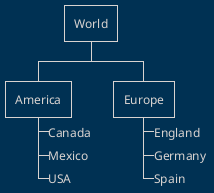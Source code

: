 ' Do not edit
' Theme Gallery
' autogenerated by script
'
@startwbs
!theme blueprint
* World
** America 
***_ Canada 
***_ Mexico
***_ USA
** Europe
***_  England
***_  Germany
***_  Spain
@endwbs
